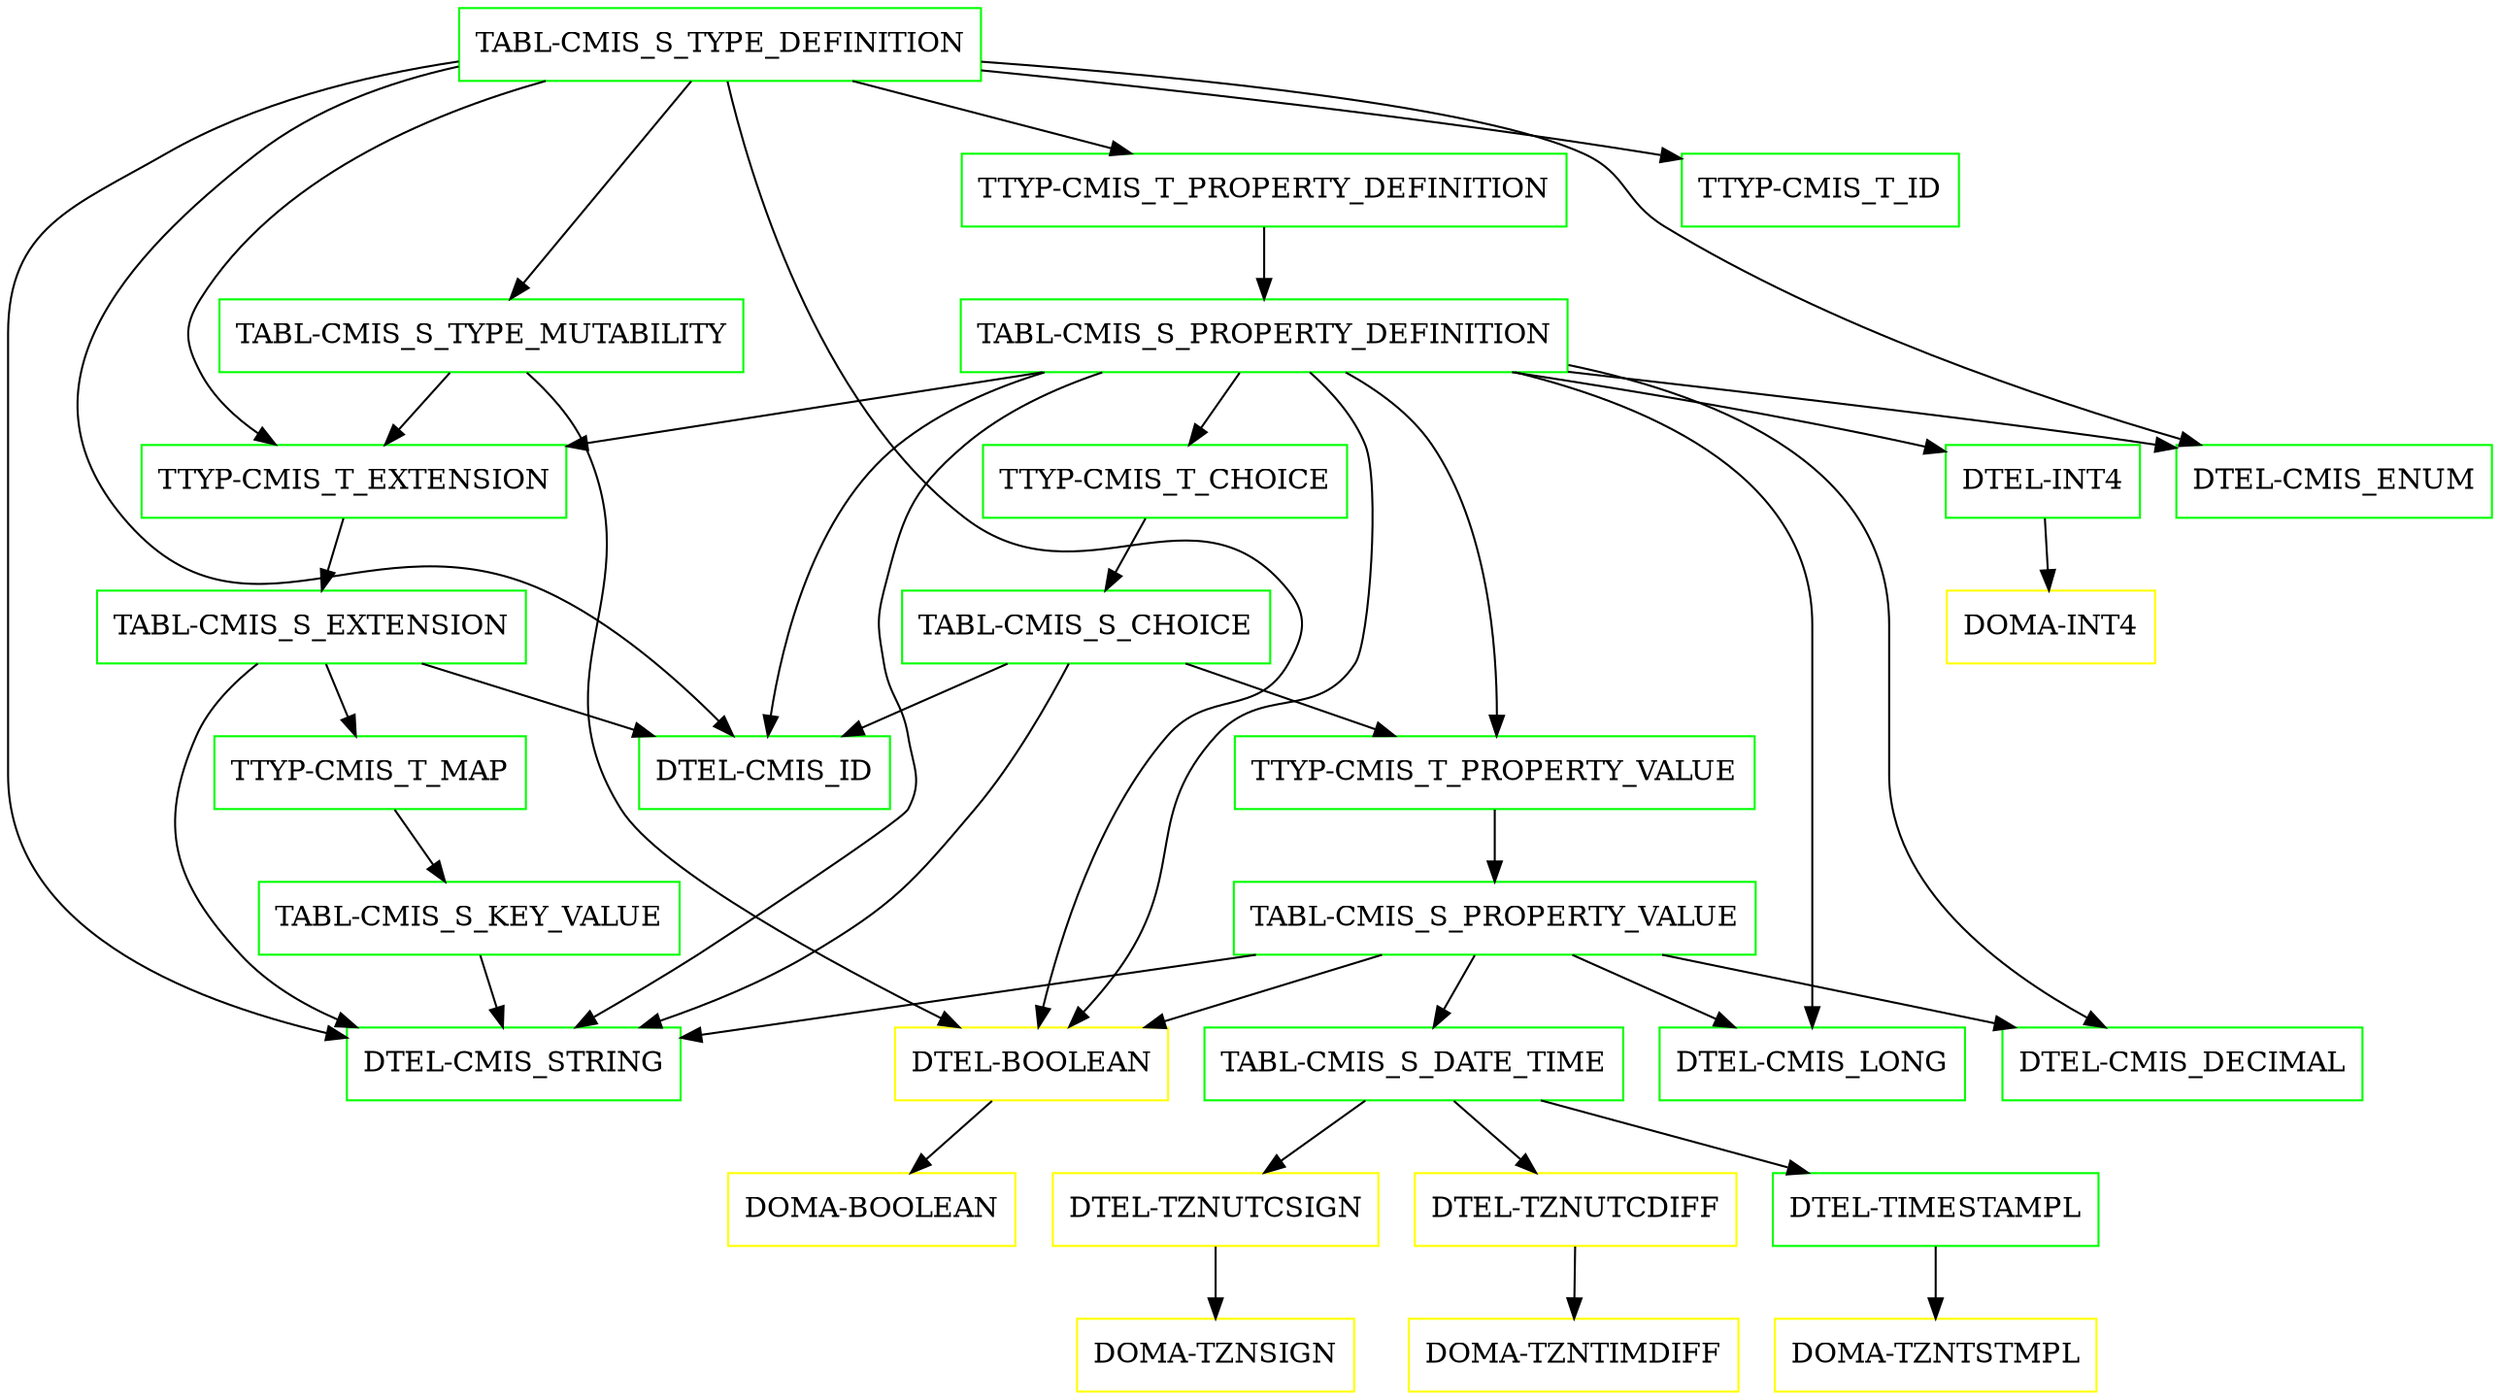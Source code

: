 digraph G {
  "TABL-CMIS_S_TYPE_DEFINITION" [shape=box,color=green];
  "TTYP-CMIS_T_EXTENSION" [shape=box,color=green,URL="./TTYP_CMIS_T_EXTENSION.html"];
  "TABL-CMIS_S_EXTENSION" [shape=box,color=green,URL="./TABL_CMIS_S_EXTENSION.html"];
  "TTYP-CMIS_T_MAP" [shape=box,color=green,URL="./TTYP_CMIS_T_MAP.html"];
  "TABL-CMIS_S_KEY_VALUE" [shape=box,color=green,URL="./TABL_CMIS_S_KEY_VALUE.html"];
  "DTEL-CMIS_STRING" [shape=box,color=green,URL="./DTEL_CMIS_STRING.html"];
  "DTEL-CMIS_ID" [shape=box,color=green,URL="./DTEL_CMIS_ID.html"];
  "TTYP-CMIS_T_PROPERTY_DEFINITION" [shape=box,color=green,URL="./TTYP_CMIS_T_PROPERTY_DEFINITION.html"];
  "TABL-CMIS_S_PROPERTY_DEFINITION" [shape=box,color=green,URL="./TABL_CMIS_S_PROPERTY_DEFINITION.html"];
  "TTYP-CMIS_T_CHOICE" [shape=box,color=green,URL="./TTYP_CMIS_T_CHOICE.html"];
  "TABL-CMIS_S_CHOICE" [shape=box,color=green,URL="./TABL_CMIS_S_CHOICE.html"];
  "TTYP-CMIS_T_PROPERTY_VALUE" [shape=box,color=green,URL="./TTYP_CMIS_T_PROPERTY_VALUE.html"];
  "TABL-CMIS_S_PROPERTY_VALUE" [shape=box,color=green,URL="./TABL_CMIS_S_PROPERTY_VALUE.html"];
  "TABL-CMIS_S_DATE_TIME" [shape=box,color=green,URL="./TABL_CMIS_S_DATE_TIME.html"];
  "DTEL-TZNUTCSIGN" [shape=box,color=yellow,URL="./DTEL_TZNUTCSIGN.html"];
  "DOMA-TZNSIGN" [shape=box,color=yellow,URL="./DOMA_TZNSIGN.html"];
  "DTEL-TZNUTCDIFF" [shape=box,color=yellow,URL="./DTEL_TZNUTCDIFF.html"];
  "DOMA-TZNTIMDIFF" [shape=box,color=yellow,URL="./DOMA_TZNTIMDIFF.html"];
  "DTEL-TIMESTAMPL" [shape=box,color=green,URL="./DTEL_TIMESTAMPL.html"];
  "DOMA-TZNTSTMPL" [shape=box,color=yellow,URL="./DOMA_TZNTSTMPL.html"];
  "DTEL-CMIS_DECIMAL" [shape=box,color=green,URL="./DTEL_CMIS_DECIMAL.html"];
  "DTEL-CMIS_LONG" [shape=box,color=green,URL="./DTEL_CMIS_LONG.html"];
  "DTEL-BOOLEAN" [shape=box,color=yellow,URL="./DTEL_BOOLEAN.html"];
  "DOMA-BOOLEAN" [shape=box,color=yellow,URL="./DOMA_BOOLEAN.html"];
  "DTEL-INT4" [shape=box,color=green,URL="./DTEL_INT4.html"];
  "DOMA-INT4" [shape=box,color=yellow,URL="./DOMA_INT4.html"];
  "DTEL-CMIS_ENUM" [shape=box,color=green,URL="./DTEL_CMIS_ENUM.html"];
  "TABL-CMIS_S_TYPE_MUTABILITY" [shape=box,color=green,URL="./TABL_CMIS_S_TYPE_MUTABILITY.html"];
  "TTYP-CMIS_T_ID" [shape=box,color=green,URL="./TTYP_CMIS_T_ID.html"];
  "TABL-CMIS_S_TYPE_DEFINITION" -> "DTEL-CMIS_ID";
  "TABL-CMIS_S_TYPE_DEFINITION" -> "DTEL-CMIS_STRING";
  "TABL-CMIS_S_TYPE_DEFINITION" -> "DTEL-CMIS_ENUM";
  "TABL-CMIS_S_TYPE_DEFINITION" -> "DTEL-BOOLEAN";
  "TABL-CMIS_S_TYPE_DEFINITION" -> "TTYP-CMIS_T_ID";
  "TABL-CMIS_S_TYPE_DEFINITION" -> "TABL-CMIS_S_TYPE_MUTABILITY";
  "TABL-CMIS_S_TYPE_DEFINITION" -> "TTYP-CMIS_T_PROPERTY_DEFINITION";
  "TABL-CMIS_S_TYPE_DEFINITION" -> "TTYP-CMIS_T_EXTENSION";
  "TTYP-CMIS_T_EXTENSION" -> "TABL-CMIS_S_EXTENSION";
  "TABL-CMIS_S_EXTENSION" -> "DTEL-CMIS_ID";
  "TABL-CMIS_S_EXTENSION" -> "DTEL-CMIS_STRING";
  "TABL-CMIS_S_EXTENSION" -> "TTYP-CMIS_T_MAP";
  "TTYP-CMIS_T_MAP" -> "TABL-CMIS_S_KEY_VALUE";
  "TABL-CMIS_S_KEY_VALUE" -> "DTEL-CMIS_STRING";
  "TTYP-CMIS_T_PROPERTY_DEFINITION" -> "TABL-CMIS_S_PROPERTY_DEFINITION";
  "TABL-CMIS_S_PROPERTY_DEFINITION" -> "DTEL-CMIS_ID";
  "TABL-CMIS_S_PROPERTY_DEFINITION" -> "DTEL-CMIS_STRING";
  "TABL-CMIS_S_PROPERTY_DEFINITION" -> "DTEL-CMIS_ENUM";
  "TABL-CMIS_S_PROPERTY_DEFINITION" -> "DTEL-BOOLEAN";
  "TABL-CMIS_S_PROPERTY_DEFINITION" -> "DTEL-INT4";
  "TABL-CMIS_S_PROPERTY_DEFINITION" -> "DTEL-CMIS_DECIMAL";
  "TABL-CMIS_S_PROPERTY_DEFINITION" -> "DTEL-CMIS_LONG";
  "TABL-CMIS_S_PROPERTY_DEFINITION" -> "TTYP-CMIS_T_PROPERTY_VALUE";
  "TABL-CMIS_S_PROPERTY_DEFINITION" -> "TTYP-CMIS_T_CHOICE";
  "TABL-CMIS_S_PROPERTY_DEFINITION" -> "TTYP-CMIS_T_EXTENSION";
  "TTYP-CMIS_T_CHOICE" -> "TABL-CMIS_S_CHOICE";
  "TABL-CMIS_S_CHOICE" -> "DTEL-CMIS_ID";
  "TABL-CMIS_S_CHOICE" -> "DTEL-CMIS_STRING";
  "TABL-CMIS_S_CHOICE" -> "TTYP-CMIS_T_PROPERTY_VALUE";
  "TTYP-CMIS_T_PROPERTY_VALUE" -> "TABL-CMIS_S_PROPERTY_VALUE";
  "TABL-CMIS_S_PROPERTY_VALUE" -> "DTEL-CMIS_STRING";
  "TABL-CMIS_S_PROPERTY_VALUE" -> "DTEL-BOOLEAN";
  "TABL-CMIS_S_PROPERTY_VALUE" -> "DTEL-CMIS_LONG";
  "TABL-CMIS_S_PROPERTY_VALUE" -> "DTEL-CMIS_DECIMAL";
  "TABL-CMIS_S_PROPERTY_VALUE" -> "TABL-CMIS_S_DATE_TIME";
  "TABL-CMIS_S_DATE_TIME" -> "DTEL-TIMESTAMPL";
  "TABL-CMIS_S_DATE_TIME" -> "DTEL-TZNUTCDIFF";
  "TABL-CMIS_S_DATE_TIME" -> "DTEL-TZNUTCSIGN";
  "DTEL-TZNUTCSIGN" -> "DOMA-TZNSIGN";
  "DTEL-TZNUTCDIFF" -> "DOMA-TZNTIMDIFF";
  "DTEL-TIMESTAMPL" -> "DOMA-TZNTSTMPL";
  "DTEL-BOOLEAN" -> "DOMA-BOOLEAN";
  "DTEL-INT4" -> "DOMA-INT4";
  "TABL-CMIS_S_TYPE_MUTABILITY" -> "DTEL-BOOLEAN";
  "TABL-CMIS_S_TYPE_MUTABILITY" -> "TTYP-CMIS_T_EXTENSION";
}
